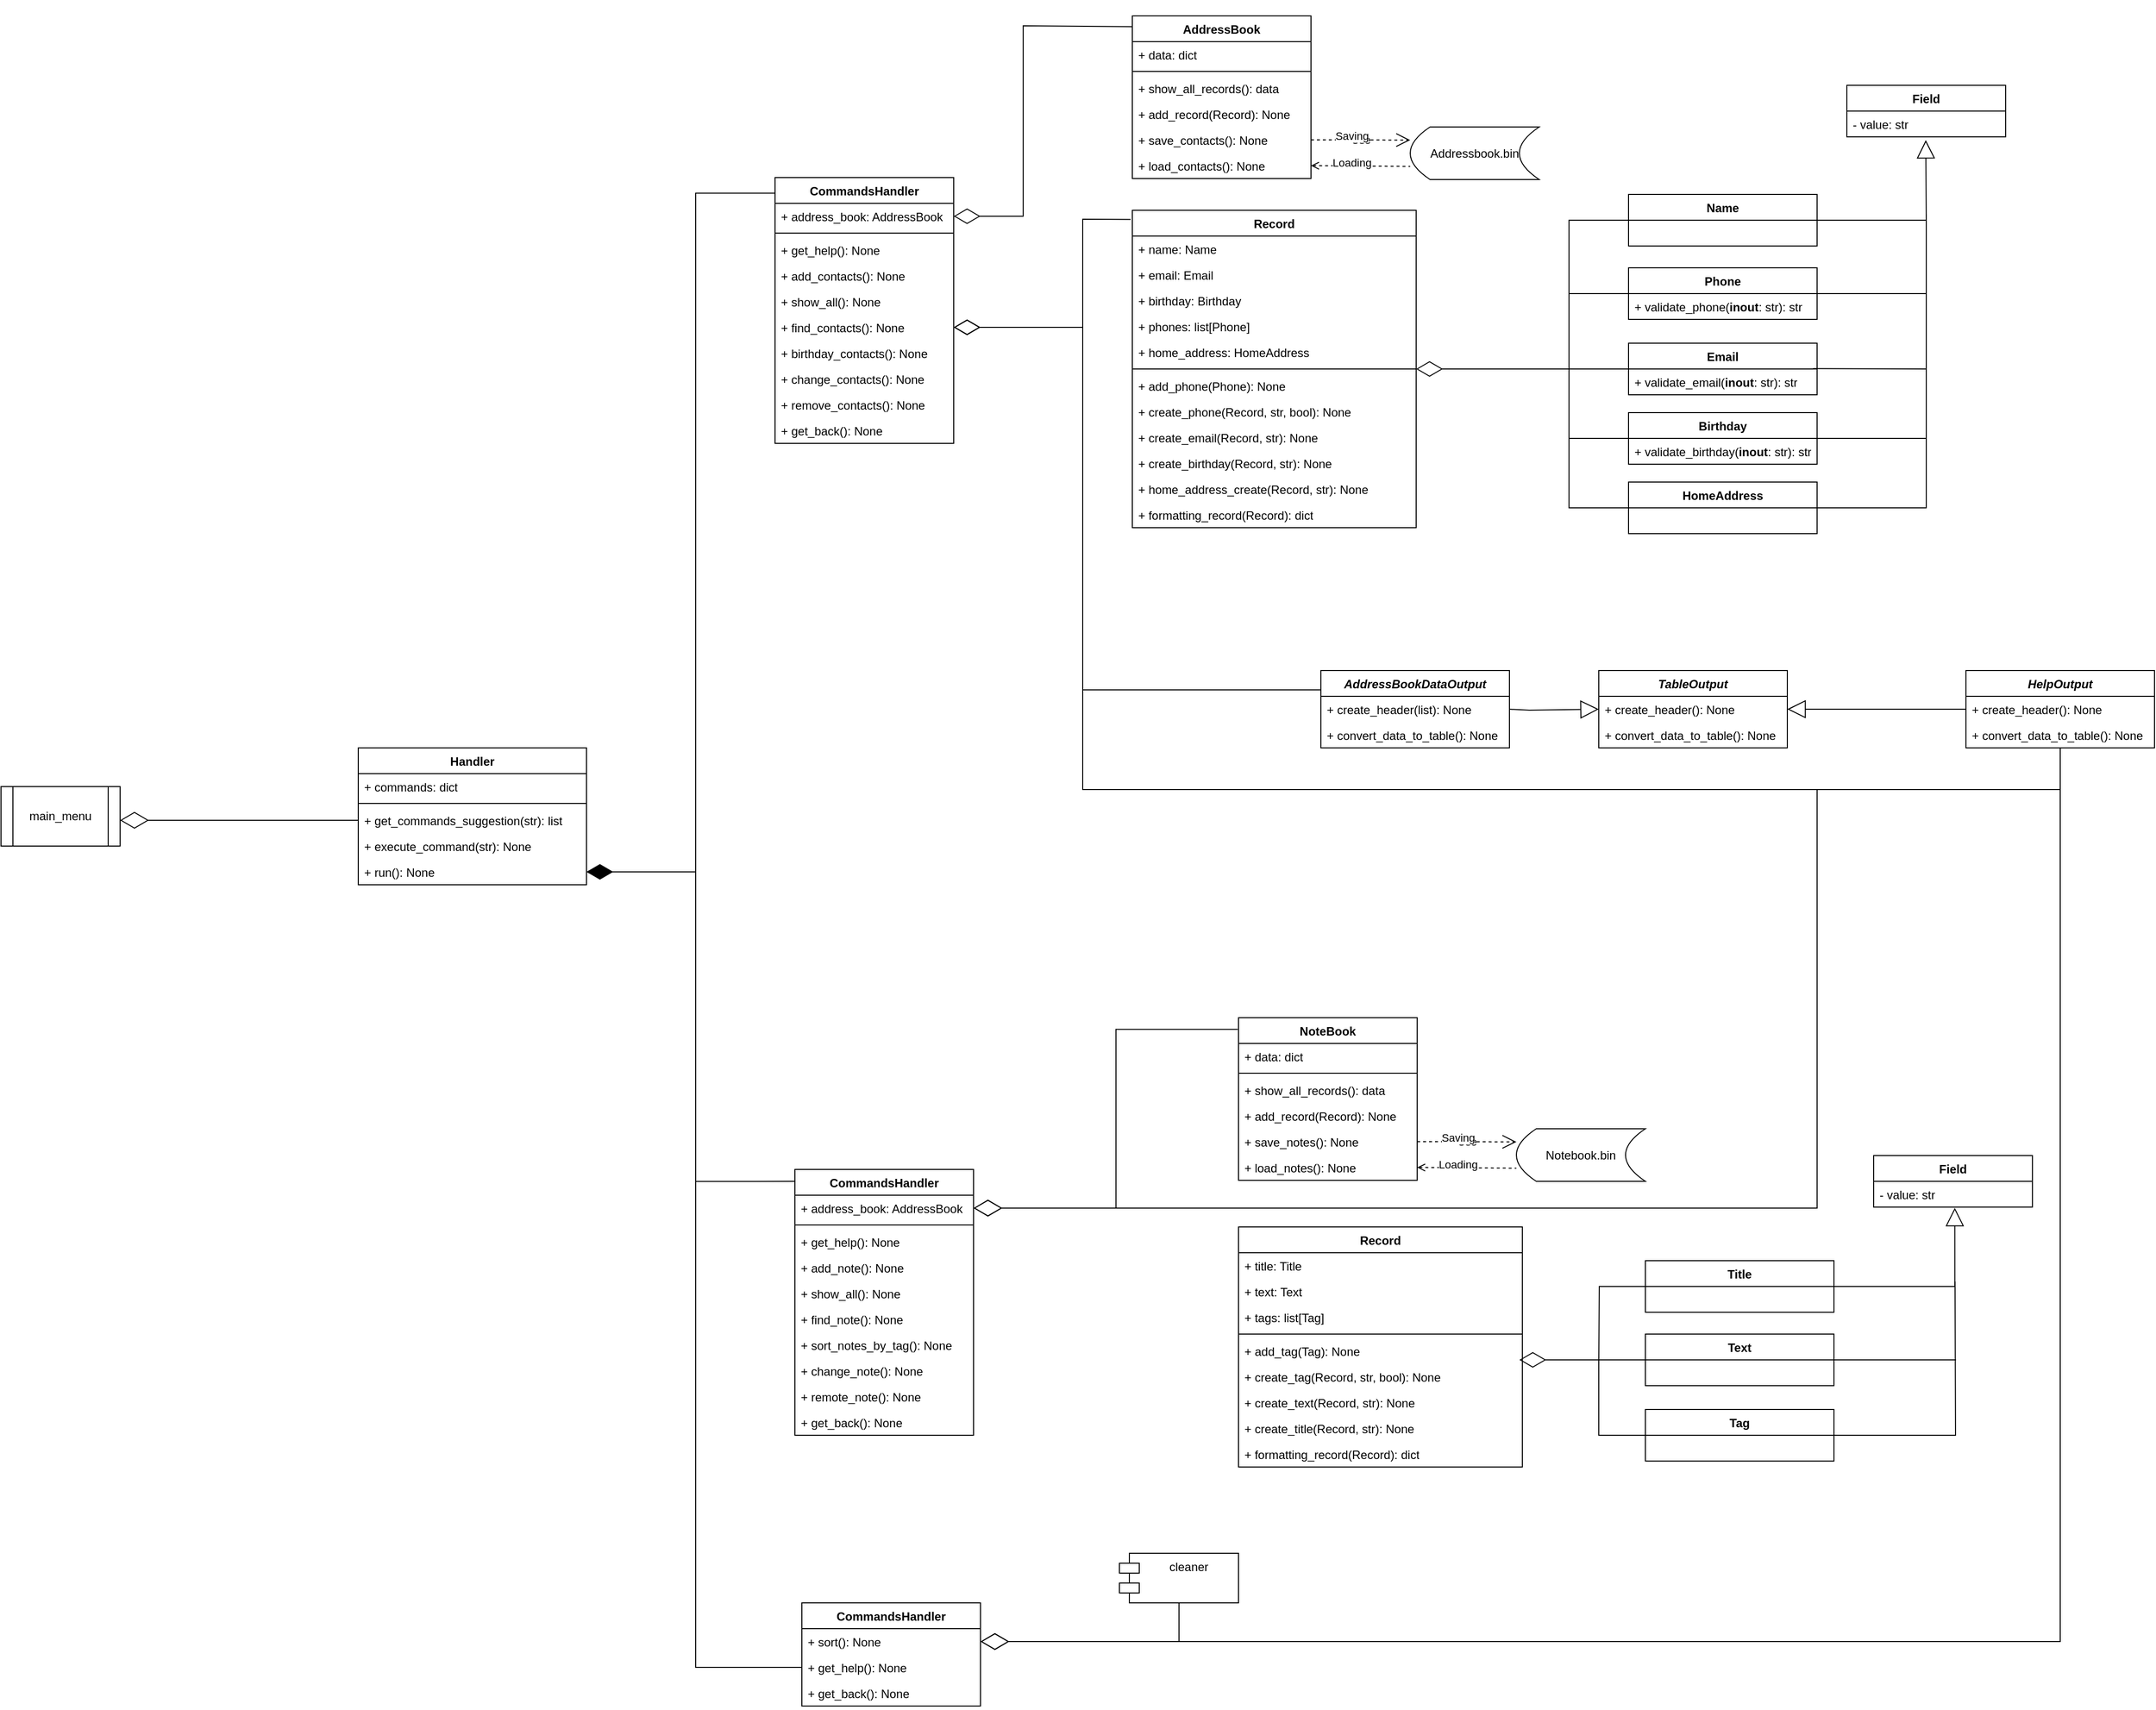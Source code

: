 <mxfile>
    <diagram id="C5RBs43oDa-KdzZeNtuy" name="Page-1">
        <mxGraphModel dx="2930" dy="2202" grid="1" gridSize="10" guides="1" tooltips="1" connect="1" arrows="1" fold="1" page="1" pageScale="1" pageWidth="827" pageHeight="1169" math="0" shadow="0">
            <root>
                <mxCell id="WIyWlLk6GJQsqaUBKTNV-0"/>
                <mxCell id="WIyWlLk6GJQsqaUBKTNV-1" parent="WIyWlLk6GJQsqaUBKTNV-0"/>
                <mxCell id="Zg4xSdY9HF_8HJ5zWb1G-8" value="Record" style="swimlane;fontStyle=1;align=center;verticalAlign=top;childLayout=stackLayout;horizontal=1;startSize=26;horizontalStack=0;resizeParent=1;resizeParentMax=0;resizeLast=0;collapsible=1;marginBottom=0;whiteSpace=wrap;html=1;" parent="WIyWlLk6GJQsqaUBKTNV-1" vertex="1">
                    <mxGeometry x="-80" y="206" width="286" height="320" as="geometry"/>
                </mxCell>
                <mxCell id="Zg4xSdY9HF_8HJ5zWb1G-9" value="+ name: Name" style="text;strokeColor=none;fillColor=none;align=left;verticalAlign=top;spacingLeft=4;spacingRight=4;overflow=hidden;rotatable=0;points=[[0,0.5],[1,0.5]];portConstraint=eastwest;whiteSpace=wrap;html=1;" parent="Zg4xSdY9HF_8HJ5zWb1G-8" vertex="1">
                    <mxGeometry y="26" width="286" height="26" as="geometry"/>
                </mxCell>
                <mxCell id="Zg4xSdY9HF_8HJ5zWb1G-13" value="+ email: Email" style="text;strokeColor=none;fillColor=none;align=left;verticalAlign=top;spacingLeft=4;spacingRight=4;overflow=hidden;rotatable=0;points=[[0,0.5],[1,0.5]];portConstraint=eastwest;whiteSpace=wrap;html=1;" parent="Zg4xSdY9HF_8HJ5zWb1G-8" vertex="1">
                    <mxGeometry y="52" width="286" height="26" as="geometry"/>
                </mxCell>
                <mxCell id="Zg4xSdY9HF_8HJ5zWb1G-14" value="+ birthday: Birthday" style="text;strokeColor=none;fillColor=none;align=left;verticalAlign=top;spacingLeft=4;spacingRight=4;overflow=hidden;rotatable=0;points=[[0,0.5],[1,0.5]];portConstraint=eastwest;whiteSpace=wrap;html=1;" parent="Zg4xSdY9HF_8HJ5zWb1G-8" vertex="1">
                    <mxGeometry y="78" width="286" height="26" as="geometry"/>
                </mxCell>
                <mxCell id="Zg4xSdY9HF_8HJ5zWb1G-15" value="+ phones: list[Phone]" style="text;strokeColor=none;fillColor=none;align=left;verticalAlign=top;spacingLeft=4;spacingRight=4;overflow=hidden;rotatable=0;points=[[0,0.5],[1,0.5]];portConstraint=eastwest;whiteSpace=wrap;html=1;" parent="Zg4xSdY9HF_8HJ5zWb1G-8" vertex="1">
                    <mxGeometry y="104" width="286" height="26" as="geometry"/>
                </mxCell>
                <mxCell id="Zg4xSdY9HF_8HJ5zWb1G-24" value="+ home_address: HomeAddress" style="text;strokeColor=none;fillColor=none;align=left;verticalAlign=top;spacingLeft=4;spacingRight=4;overflow=hidden;rotatable=0;points=[[0,0.5],[1,0.5]];portConstraint=eastwest;whiteSpace=wrap;html=1;" parent="Zg4xSdY9HF_8HJ5zWb1G-8" vertex="1">
                    <mxGeometry y="130" width="286" height="26" as="geometry"/>
                </mxCell>
                <mxCell id="Zg4xSdY9HF_8HJ5zWb1G-10" value="" style="line;strokeWidth=1;fillColor=none;align=left;verticalAlign=middle;spacingTop=-1;spacingLeft=3;spacingRight=3;rotatable=0;labelPosition=right;points=[];portConstraint=eastwest;strokeColor=inherit;" parent="Zg4xSdY9HF_8HJ5zWb1G-8" vertex="1">
                    <mxGeometry y="156" width="286" height="8" as="geometry"/>
                </mxCell>
                <mxCell id="Zg4xSdY9HF_8HJ5zWb1G-11" value="+ add_phone(Phone): None" style="text;strokeColor=none;fillColor=none;align=left;verticalAlign=top;spacingLeft=4;spacingRight=4;overflow=hidden;rotatable=0;points=[[0,0.5],[1,0.5]];portConstraint=eastwest;whiteSpace=wrap;html=1;" parent="Zg4xSdY9HF_8HJ5zWb1G-8" vertex="1">
                    <mxGeometry y="164" width="286" height="26" as="geometry"/>
                </mxCell>
                <mxCell id="Zg4xSdY9HF_8HJ5zWb1G-17" value="+ create_phone(Record, str, bool): None" style="text;strokeColor=none;fillColor=none;align=left;verticalAlign=top;spacingLeft=4;spacingRight=4;overflow=hidden;rotatable=0;points=[[0,0.5],[1,0.5]];portConstraint=eastwest;whiteSpace=wrap;html=1;" parent="Zg4xSdY9HF_8HJ5zWb1G-8" vertex="1">
                    <mxGeometry y="190" width="286" height="26" as="geometry"/>
                </mxCell>
                <mxCell id="Zg4xSdY9HF_8HJ5zWb1G-21" value="+ create_email(Record, str): None" style="text;strokeColor=none;fillColor=none;align=left;verticalAlign=top;spacingLeft=4;spacingRight=4;overflow=hidden;rotatable=0;points=[[0,0.5],[1,0.5]];portConstraint=eastwest;whiteSpace=wrap;html=1;" parent="Zg4xSdY9HF_8HJ5zWb1G-8" vertex="1">
                    <mxGeometry y="216" width="286" height="26" as="geometry"/>
                </mxCell>
                <mxCell id="Zg4xSdY9HF_8HJ5zWb1G-25" value="+ create_birthday(Record, str): None" style="text;strokeColor=none;fillColor=none;align=left;verticalAlign=top;spacingLeft=4;spacingRight=4;overflow=hidden;rotatable=0;points=[[0,0.5],[1,0.5]];portConstraint=eastwest;whiteSpace=wrap;html=1;" parent="Zg4xSdY9HF_8HJ5zWb1G-8" vertex="1">
                    <mxGeometry y="242" width="286" height="26" as="geometry"/>
                </mxCell>
                <mxCell id="Zg4xSdY9HF_8HJ5zWb1G-26" value="+ home_address_create(Record, str): None" style="text;strokeColor=none;fillColor=none;align=left;verticalAlign=top;spacingLeft=4;spacingRight=4;overflow=hidden;rotatable=0;points=[[0,0.5],[1,0.5]];portConstraint=eastwest;whiteSpace=wrap;html=1;" parent="Zg4xSdY9HF_8HJ5zWb1G-8" vertex="1">
                    <mxGeometry y="268" width="286" height="26" as="geometry"/>
                </mxCell>
                <mxCell id="Zg4xSdY9HF_8HJ5zWb1G-27" value="+ formatting_record(Record): dict" style="text;strokeColor=none;fillColor=none;align=left;verticalAlign=top;spacingLeft=4;spacingRight=4;overflow=hidden;rotatable=0;points=[[0,0.5],[1,0.5]];portConstraint=eastwest;whiteSpace=wrap;html=1;" parent="Zg4xSdY9HF_8HJ5zWb1G-8" vertex="1">
                    <mxGeometry y="294" width="286" height="26" as="geometry"/>
                </mxCell>
                <mxCell id="Zg4xSdY9HF_8HJ5zWb1G-44" value="Field" style="swimlane;fontStyle=1;align=center;verticalAlign=top;childLayout=stackLayout;horizontal=1;startSize=26;horizontalStack=0;resizeParent=1;resizeParentMax=0;resizeLast=0;collapsible=1;marginBottom=0;whiteSpace=wrap;html=1;" parent="WIyWlLk6GJQsqaUBKTNV-1" vertex="1">
                    <mxGeometry x="640" y="80" width="160" height="52" as="geometry"/>
                </mxCell>
                <mxCell id="Zg4xSdY9HF_8HJ5zWb1G-45" value="- value: str" style="text;strokeColor=none;fillColor=none;align=left;verticalAlign=top;spacingLeft=4;spacingRight=4;overflow=hidden;rotatable=0;points=[[0,0.5],[1,0.5]];portConstraint=eastwest;whiteSpace=wrap;html=1;" parent="Zg4xSdY9HF_8HJ5zWb1G-44" vertex="1">
                    <mxGeometry y="26" width="160" height="26" as="geometry"/>
                </mxCell>
                <mxCell id="Zg4xSdY9HF_8HJ5zWb1G-50" value="Name" style="swimlane;fontStyle=1;align=center;verticalAlign=top;childLayout=stackLayout;horizontal=1;startSize=26;horizontalStack=0;resizeParent=1;resizeParentMax=0;resizeLast=0;collapsible=1;marginBottom=0;whiteSpace=wrap;html=1;" parent="WIyWlLk6GJQsqaUBKTNV-1" vertex="1">
                    <mxGeometry x="420" y="190" width="190" height="52" as="geometry"/>
                </mxCell>
                <mxCell id="Zg4xSdY9HF_8HJ5zWb1G-52" value="Phone" style="swimlane;fontStyle=1;align=center;verticalAlign=top;childLayout=stackLayout;horizontal=1;startSize=26;horizontalStack=0;resizeParent=1;resizeParentMax=0;resizeLast=0;collapsible=1;marginBottom=0;whiteSpace=wrap;html=1;" parent="WIyWlLk6GJQsqaUBKTNV-1" vertex="1">
                    <mxGeometry x="420" y="264" width="190" height="52" as="geometry"/>
                </mxCell>
                <mxCell id="Zg4xSdY9HF_8HJ5zWb1G-55" value="+ validate_phone(&lt;b&gt;inout&lt;/b&gt;: str): str" style="text;align=left;verticalAlign=top;spacingLeft=4;spacingRight=4;overflow=hidden;rotatable=0;points=[[0,0.5],[1,0.5]];portConstraint=eastwest;whiteSpace=wrap;html=1;" parent="Zg4xSdY9HF_8HJ5zWb1G-52" vertex="1">
                    <mxGeometry y="26" width="190" height="26" as="geometry"/>
                </mxCell>
                <mxCell id="Zg4xSdY9HF_8HJ5zWb1G-56" value="Email" style="swimlane;fontStyle=1;align=center;verticalAlign=top;childLayout=stackLayout;horizontal=1;startSize=26;horizontalStack=0;resizeParent=1;resizeParentMax=0;resizeLast=0;collapsible=1;marginBottom=0;whiteSpace=wrap;html=1;" parent="WIyWlLk6GJQsqaUBKTNV-1" vertex="1">
                    <mxGeometry x="420" y="340" width="190" height="52" as="geometry"/>
                </mxCell>
                <mxCell id="Zg4xSdY9HF_8HJ5zWb1G-57" value="+ validate_email(&lt;b&gt;inout&lt;/b&gt;: str): str" style="text;align=left;verticalAlign=top;spacingLeft=4;spacingRight=4;overflow=hidden;rotatable=0;points=[[0,0.5],[1,0.5]];portConstraint=eastwest;whiteSpace=wrap;html=1;" parent="Zg4xSdY9HF_8HJ5zWb1G-56" vertex="1">
                    <mxGeometry y="26" width="190" height="26" as="geometry"/>
                </mxCell>
                <mxCell id="Zg4xSdY9HF_8HJ5zWb1G-58" value="Birthday" style="swimlane;fontStyle=1;align=center;verticalAlign=top;childLayout=stackLayout;horizontal=1;startSize=26;horizontalStack=0;resizeParent=1;resizeParentMax=0;resizeLast=0;collapsible=1;marginBottom=0;whiteSpace=wrap;html=1;" parent="WIyWlLk6GJQsqaUBKTNV-1" vertex="1">
                    <mxGeometry x="420" y="410" width="190" height="52" as="geometry"/>
                </mxCell>
                <mxCell id="Zg4xSdY9HF_8HJ5zWb1G-59" value="+ validate_birthday(&lt;b&gt;inout&lt;/b&gt;: str): str" style="text;align=left;verticalAlign=top;spacingLeft=4;spacingRight=4;overflow=hidden;rotatable=0;points=[[0,0.5],[1,0.5]];portConstraint=eastwest;whiteSpace=wrap;html=1;" parent="Zg4xSdY9HF_8HJ5zWb1G-58" vertex="1">
                    <mxGeometry y="26" width="190" height="26" as="geometry"/>
                </mxCell>
                <mxCell id="Zg4xSdY9HF_8HJ5zWb1G-60" value="HomeAddress" style="swimlane;fontStyle=1;align=center;verticalAlign=top;childLayout=stackLayout;horizontal=1;startSize=26;horizontalStack=0;resizeParent=1;resizeParentMax=0;resizeLast=0;collapsible=1;marginBottom=0;whiteSpace=wrap;html=1;" parent="WIyWlLk6GJQsqaUBKTNV-1" vertex="1">
                    <mxGeometry x="420" y="480" width="190" height="52" as="geometry"/>
                </mxCell>
                <mxCell id="Zg4xSdY9HF_8HJ5zWb1G-78" value="" style="endArrow=block;endSize=16;endFill=0;html=1;rounded=0;exitX=1;exitY=0.5;exitDx=0;exitDy=0;entryX=0.497;entryY=1.125;entryDx=0;entryDy=0;entryPerimeter=0;" parent="WIyWlLk6GJQsqaUBKTNV-1" source="Zg4xSdY9HF_8HJ5zWb1G-50" target="Zg4xSdY9HF_8HJ5zWb1G-45" edge="1">
                    <mxGeometry x="0.75" y="-40" width="160" relative="1" as="geometry">
                        <mxPoint x="640" y="190" as="sourcePoint"/>
                        <mxPoint x="800" y="190" as="targetPoint"/>
                        <Array as="points">
                            <mxPoint x="720" y="216"/>
                        </Array>
                        <mxPoint as="offset"/>
                    </mxGeometry>
                </mxCell>
                <mxCell id="Zg4xSdY9HF_8HJ5zWb1G-79" value="" style="endArrow=none;endSize=16;endFill=0;html=1;rounded=0;entryX=0.497;entryY=1.125;entryDx=0;entryDy=0;entryPerimeter=0;" parent="WIyWlLk6GJQsqaUBKTNV-1" edge="1">
                    <mxGeometry x="0.75" y="-40" width="160" relative="1" as="geometry">
                        <mxPoint x="610" y="290" as="sourcePoint"/>
                        <mxPoint x="720" y="210" as="targetPoint"/>
                        <Array as="points">
                            <mxPoint x="720" y="290"/>
                        </Array>
                        <mxPoint as="offset"/>
                    </mxGeometry>
                </mxCell>
                <mxCell id="Zg4xSdY9HF_8HJ5zWb1G-80" value="" style="endArrow=none;endSize=16;endFill=0;html=1;rounded=0;exitX=0.979;exitY=-0.014;exitDx=0;exitDy=0;entryX=0.497;entryY=1.125;entryDx=0;entryDy=0;entryPerimeter=0;exitPerimeter=0;" parent="WIyWlLk6GJQsqaUBKTNV-1" source="Zg4xSdY9HF_8HJ5zWb1G-57" edge="1">
                    <mxGeometry x="0.75" y="-40" width="160" relative="1" as="geometry">
                        <mxPoint x="610" y="371" as="sourcePoint"/>
                        <mxPoint x="720" y="290" as="targetPoint"/>
                        <Array as="points">
                            <mxPoint x="720" y="366"/>
                        </Array>
                        <mxPoint as="offset"/>
                    </mxGeometry>
                </mxCell>
                <mxCell id="Zg4xSdY9HF_8HJ5zWb1G-81" value="" style="endArrow=none;endSize=16;endFill=0;html=1;rounded=0;exitX=1;exitY=0.5;exitDx=0;exitDy=0;entryX=0.497;entryY=1.125;entryDx=0;entryDy=0;entryPerimeter=0;" parent="WIyWlLk6GJQsqaUBKTNV-1" source="Zg4xSdY9HF_8HJ5zWb1G-58" edge="1">
                    <mxGeometry x="0.75" y="-40" width="160" relative="1" as="geometry">
                        <mxPoint x="610" y="441" as="sourcePoint"/>
                        <mxPoint x="720" y="360" as="targetPoint"/>
                        <Array as="points">
                            <mxPoint x="720" y="436"/>
                        </Array>
                        <mxPoint as="offset"/>
                    </mxGeometry>
                </mxCell>
                <mxCell id="Zg4xSdY9HF_8HJ5zWb1G-82" value="" style="endArrow=none;endSize=16;endFill=0;html=1;rounded=0;exitX=1;exitY=0.5;exitDx=0;exitDy=0;" parent="WIyWlLk6GJQsqaUBKTNV-1" source="Zg4xSdY9HF_8HJ5zWb1G-60" edge="1">
                    <mxGeometry x="0.75" y="-40" width="160" relative="1" as="geometry">
                        <mxPoint x="610" y="521" as="sourcePoint"/>
                        <mxPoint x="720" y="410" as="targetPoint"/>
                        <Array as="points">
                            <mxPoint x="720" y="506"/>
                        </Array>
                        <mxPoint as="offset"/>
                    </mxGeometry>
                </mxCell>
                <mxCell id="Zg4xSdY9HF_8HJ5zWb1G-83" value="" style="endArrow=diamondThin;endFill=0;endSize=24;html=1;rounded=0;exitX=0;exitY=0.5;exitDx=0;exitDy=0;entryX=1;entryY=0.5;entryDx=0;entryDy=0;" parent="WIyWlLk6GJQsqaUBKTNV-1" source="Zg4xSdY9HF_8HJ5zWb1G-56" target="Zg4xSdY9HF_8HJ5zWb1G-8" edge="1">
                    <mxGeometry width="160" relative="1" as="geometry">
                        <mxPoint x="350" y="370" as="sourcePoint"/>
                        <mxPoint x="246" y="370" as="targetPoint"/>
                    </mxGeometry>
                </mxCell>
                <mxCell id="Zg4xSdY9HF_8HJ5zWb1G-85" value="" style="endArrow=none;endFill=0;endSize=24;html=1;rounded=0;exitX=0;exitY=0.5;exitDx=0;exitDy=0;verticalAlign=top;" parent="WIyWlLk6GJQsqaUBKTNV-1" source="Zg4xSdY9HF_8HJ5zWb1G-50" edge="1">
                    <mxGeometry x="-0.813" y="-26" width="160" relative="1" as="geometry">
                        <mxPoint x="414" y="220" as="sourcePoint"/>
                        <mxPoint x="360" y="370" as="targetPoint"/>
                        <Array as="points">
                            <mxPoint x="360" y="216"/>
                        </Array>
                        <mxPoint as="offset"/>
                    </mxGeometry>
                </mxCell>
                <mxCell id="Zg4xSdY9HF_8HJ5zWb1G-86" value="" style="endArrow=none;endFill=0;endSize=24;html=1;rounded=0;" parent="WIyWlLk6GJQsqaUBKTNV-1" edge="1">
                    <mxGeometry width="160" relative="1" as="geometry">
                        <mxPoint x="420" y="290" as="sourcePoint"/>
                        <mxPoint x="360" y="443" as="targetPoint"/>
                        <Array as="points">
                            <mxPoint x="360" y="290"/>
                        </Array>
                    </mxGeometry>
                </mxCell>
                <mxCell id="Zg4xSdY9HF_8HJ5zWb1G-87" value="" style="endArrow=none;endFill=0;endSize=24;html=1;rounded=0;exitX=0;exitY=0.5;exitDx=0;exitDy=0;" parent="WIyWlLk6GJQsqaUBKTNV-1" source="Zg4xSdY9HF_8HJ5zWb1G-60" edge="1">
                    <mxGeometry width="160" relative="1" as="geometry">
                        <mxPoint x="420" y="508" as="sourcePoint"/>
                        <mxPoint x="360" y="320" as="targetPoint"/>
                        <Array as="points">
                            <mxPoint x="360" y="506"/>
                        </Array>
                    </mxGeometry>
                </mxCell>
                <mxCell id="Zg4xSdY9HF_8HJ5zWb1G-88" value="" style="endArrow=none;endFill=0;endSize=24;html=1;rounded=0;exitX=0;exitY=0.5;exitDx=0;exitDy=0;" parent="WIyWlLk6GJQsqaUBKTNV-1" edge="1">
                    <mxGeometry width="160" relative="1" as="geometry">
                        <mxPoint x="420" y="436" as="sourcePoint"/>
                        <mxPoint x="360" y="250" as="targetPoint"/>
                        <Array as="points">
                            <mxPoint x="360" y="436"/>
                        </Array>
                    </mxGeometry>
                </mxCell>
                <mxCell id="Zg4xSdY9HF_8HJ5zWb1G-89" value="AddressBook" style="swimlane;fontStyle=1;align=center;verticalAlign=top;childLayout=stackLayout;horizontal=1;startSize=26;horizontalStack=0;resizeParent=1;resizeParentMax=0;resizeLast=0;collapsible=1;marginBottom=0;whiteSpace=wrap;html=1;" parent="WIyWlLk6GJQsqaUBKTNV-1" vertex="1">
                    <mxGeometry x="-80" y="10" width="180" height="164" as="geometry"/>
                </mxCell>
                <mxCell id="Zg4xSdY9HF_8HJ5zWb1G-90" value="+ data: dict" style="text;strokeColor=none;fillColor=none;align=left;verticalAlign=top;spacingLeft=4;spacingRight=4;overflow=hidden;rotatable=0;points=[[0,0.5],[1,0.5]];portConstraint=eastwest;whiteSpace=wrap;html=1;" parent="Zg4xSdY9HF_8HJ5zWb1G-89" vertex="1">
                    <mxGeometry y="26" width="180" height="26" as="geometry"/>
                </mxCell>
                <mxCell id="Zg4xSdY9HF_8HJ5zWb1G-91" value="" style="line;strokeWidth=1;fillColor=none;align=left;verticalAlign=middle;spacingTop=-1;spacingLeft=3;spacingRight=3;rotatable=0;labelPosition=right;points=[];portConstraint=eastwest;strokeColor=inherit;" parent="Zg4xSdY9HF_8HJ5zWb1G-89" vertex="1">
                    <mxGeometry y="52" width="180" height="8" as="geometry"/>
                </mxCell>
                <mxCell id="Zg4xSdY9HF_8HJ5zWb1G-92" value="+ show_all_records(): data" style="text;strokeColor=none;fillColor=none;align=left;verticalAlign=top;spacingLeft=4;spacingRight=4;overflow=hidden;rotatable=0;points=[[0,0.5],[1,0.5]];portConstraint=eastwest;whiteSpace=wrap;html=1;" parent="Zg4xSdY9HF_8HJ5zWb1G-89" vertex="1">
                    <mxGeometry y="60" width="180" height="26" as="geometry"/>
                </mxCell>
                <mxCell id="Zg4xSdY9HF_8HJ5zWb1G-93" value="+ add_record(Record): None" style="text;strokeColor=none;fillColor=none;align=left;verticalAlign=top;spacingLeft=4;spacingRight=4;overflow=hidden;rotatable=0;points=[[0,0.5],[1,0.5]];portConstraint=eastwest;whiteSpace=wrap;html=1;" parent="Zg4xSdY9HF_8HJ5zWb1G-89" vertex="1">
                    <mxGeometry y="86" width="180" height="26" as="geometry"/>
                </mxCell>
                <mxCell id="Zg4xSdY9HF_8HJ5zWb1G-98" value="+ save_contacts(): None" style="text;strokeColor=none;fillColor=none;align=left;verticalAlign=top;spacingLeft=4;spacingRight=4;overflow=hidden;rotatable=0;points=[[0,0.5],[1,0.5]];portConstraint=eastwest;whiteSpace=wrap;html=1;" parent="Zg4xSdY9HF_8HJ5zWb1G-89" vertex="1">
                    <mxGeometry y="112" width="180" height="26" as="geometry"/>
                </mxCell>
                <mxCell id="Zg4xSdY9HF_8HJ5zWb1G-99" value="+ load_contacts(): None" style="text;strokeColor=none;fillColor=none;align=left;verticalAlign=top;spacingLeft=4;spacingRight=4;overflow=hidden;rotatable=0;points=[[0,0.5],[1,0.5]];portConstraint=eastwest;whiteSpace=wrap;html=1;" parent="Zg4xSdY9HF_8HJ5zWb1G-89" vertex="1">
                    <mxGeometry y="138" width="180" height="26" as="geometry"/>
                </mxCell>
                <mxCell id="Zg4xSdY9HF_8HJ5zWb1G-97" value="Addressbook.bin" style="shape=dataStorage;whiteSpace=wrap;html=1;fixedSize=1;" parent="WIyWlLk6GJQsqaUBKTNV-1" vertex="1">
                    <mxGeometry x="200" y="122" width="130" height="53" as="geometry"/>
                </mxCell>
                <mxCell id="Zg4xSdY9HF_8HJ5zWb1G-148" style="edgeStyle=orthogonalEdgeStyle;rounded=0;orthogonalLoop=1;jettySize=auto;html=1;entryX=1;entryY=0.5;entryDx=0;entryDy=0;endSize=24;endArrow=diamondThin;endFill=1;exitX=0.005;exitY=0.059;exitDx=0;exitDy=0;exitPerimeter=0;" parent="WIyWlLk6GJQsqaUBKTNV-1" source="Zg4xSdY9HF_8HJ5zWb1G-102" target="Zg4xSdY9HF_8HJ5zWb1G-147" edge="1">
                    <mxGeometry relative="1" as="geometry">
                        <Array as="points">
                            <mxPoint x="-520" y="189"/>
                            <mxPoint x="-520" y="873"/>
                        </Array>
                    </mxGeometry>
                </mxCell>
                <mxCell id="Zg4xSdY9HF_8HJ5zWb1G-102" value="CommandsHandler" style="swimlane;fontStyle=1;align=center;verticalAlign=top;childLayout=stackLayout;horizontal=1;startSize=26;horizontalStack=0;resizeParent=1;resizeParentMax=0;resizeLast=0;collapsible=1;marginBottom=0;whiteSpace=wrap;html=1;" parent="WIyWlLk6GJQsqaUBKTNV-1" vertex="1">
                    <mxGeometry x="-440" y="173" width="180" height="268" as="geometry"/>
                </mxCell>
                <mxCell id="Zg4xSdY9HF_8HJ5zWb1G-103" value="+ address_book: AddressBook" style="text;align=left;verticalAlign=top;spacingLeft=4;spacingRight=4;overflow=hidden;rotatable=0;points=[[0,0.5],[1,0.5]];portConstraint=eastwest;whiteSpace=wrap;html=1;" parent="Zg4xSdY9HF_8HJ5zWb1G-102" vertex="1">
                    <mxGeometry y="26" width="180" height="26" as="geometry"/>
                </mxCell>
                <mxCell id="Zg4xSdY9HF_8HJ5zWb1G-104" value="" style="line;strokeWidth=1;fillColor=none;align=left;verticalAlign=middle;spacingTop=-1;spacingLeft=3;spacingRight=3;rotatable=0;labelPosition=right;points=[];portConstraint=eastwest;strokeColor=inherit;" parent="Zg4xSdY9HF_8HJ5zWb1G-102" vertex="1">
                    <mxGeometry y="52" width="180" height="8" as="geometry"/>
                </mxCell>
                <mxCell id="Zg4xSdY9HF_8HJ5zWb1G-105" value="+ get_help(): None" style="text;strokeColor=none;fillColor=none;align=left;verticalAlign=top;spacingLeft=4;spacingRight=4;overflow=hidden;rotatable=0;points=[[0,0.5],[1,0.5]];portConstraint=eastwest;whiteSpace=wrap;html=1;" parent="Zg4xSdY9HF_8HJ5zWb1G-102" vertex="1">
                    <mxGeometry y="60" width="180" height="26" as="geometry"/>
                </mxCell>
                <mxCell id="Zg4xSdY9HF_8HJ5zWb1G-113" value="+ add_contacts(): None" style="text;strokeColor=none;fillColor=none;align=left;verticalAlign=top;spacingLeft=4;spacingRight=4;overflow=hidden;rotatable=0;points=[[0,0.5],[1,0.5]];portConstraint=eastwest;whiteSpace=wrap;html=1;" parent="Zg4xSdY9HF_8HJ5zWb1G-102" vertex="1">
                    <mxGeometry y="86" width="180" height="26" as="geometry"/>
                </mxCell>
                <mxCell id="Zg4xSdY9HF_8HJ5zWb1G-114" value="+ show_all(): None" style="text;strokeColor=none;fillColor=none;align=left;verticalAlign=top;spacingLeft=4;spacingRight=4;overflow=hidden;rotatable=0;points=[[0,0.5],[1,0.5]];portConstraint=eastwest;whiteSpace=wrap;html=1;" parent="Zg4xSdY9HF_8HJ5zWb1G-102" vertex="1">
                    <mxGeometry y="112" width="180" height="26" as="geometry"/>
                </mxCell>
                <mxCell id="Zg4xSdY9HF_8HJ5zWb1G-115" value="+ find_contacts(): None" style="text;strokeColor=none;fillColor=none;align=left;verticalAlign=top;spacingLeft=4;spacingRight=4;overflow=hidden;rotatable=0;points=[[0,0.5],[1,0.5]];portConstraint=eastwest;whiteSpace=wrap;html=1;" parent="Zg4xSdY9HF_8HJ5zWb1G-102" vertex="1">
                    <mxGeometry y="138" width="180" height="26" as="geometry"/>
                </mxCell>
                <mxCell id="Zg4xSdY9HF_8HJ5zWb1G-116" value="+ birthday_contacts(): None" style="text;strokeColor=none;fillColor=none;align=left;verticalAlign=top;spacingLeft=4;spacingRight=4;overflow=hidden;rotatable=0;points=[[0,0.5],[1,0.5]];portConstraint=eastwest;whiteSpace=wrap;html=1;" parent="Zg4xSdY9HF_8HJ5zWb1G-102" vertex="1">
                    <mxGeometry y="164" width="180" height="26" as="geometry"/>
                </mxCell>
                <mxCell id="Zg4xSdY9HF_8HJ5zWb1G-117" value="+ change_contacts(): None" style="text;strokeColor=none;fillColor=none;align=left;verticalAlign=top;spacingLeft=4;spacingRight=4;overflow=hidden;rotatable=0;points=[[0,0.5],[1,0.5]];portConstraint=eastwest;whiteSpace=wrap;html=1;" parent="Zg4xSdY9HF_8HJ5zWb1G-102" vertex="1">
                    <mxGeometry y="190" width="180" height="26" as="geometry"/>
                </mxCell>
                <mxCell id="Zg4xSdY9HF_8HJ5zWb1G-118" value="+ remove_contacts(): None" style="text;strokeColor=none;fillColor=none;align=left;verticalAlign=top;spacingLeft=4;spacingRight=4;overflow=hidden;rotatable=0;points=[[0,0.5],[1,0.5]];portConstraint=eastwest;whiteSpace=wrap;html=1;" parent="Zg4xSdY9HF_8HJ5zWb1G-102" vertex="1">
                    <mxGeometry y="216" width="180" height="26" as="geometry"/>
                </mxCell>
                <mxCell id="Zg4xSdY9HF_8HJ5zWb1G-119" value="+ get_back(): None" style="text;strokeColor=none;fillColor=none;align=left;verticalAlign=top;spacingLeft=4;spacingRight=4;overflow=hidden;rotatable=0;points=[[0,0.5],[1,0.5]];portConstraint=eastwest;whiteSpace=wrap;html=1;" parent="Zg4xSdY9HF_8HJ5zWb1G-102" vertex="1">
                    <mxGeometry y="242" width="180" height="26" as="geometry"/>
                </mxCell>
                <mxCell id="Zg4xSdY9HF_8HJ5zWb1G-108" value="" style="endArrow=diamondThin;endFill=0;endSize=24;html=1;rounded=0;entryX=1;entryY=0.5;entryDx=0;entryDy=0;exitX=0.001;exitY=0.066;exitDx=0;exitDy=0;exitPerimeter=0;" parent="WIyWlLk6GJQsqaUBKTNV-1" source="Zg4xSdY9HF_8HJ5zWb1G-89" target="Zg4xSdY9HF_8HJ5zWb1G-103" edge="1">
                    <mxGeometry width="160" relative="1" as="geometry">
                        <mxPoint x="-250" y="160" as="sourcePoint"/>
                        <mxPoint x="-90" y="160" as="targetPoint"/>
                        <Array as="points">
                            <mxPoint x="-190" y="20"/>
                            <mxPoint x="-190" y="120"/>
                            <mxPoint x="-190" y="212"/>
                        </Array>
                    </mxGeometry>
                </mxCell>
                <mxCell id="Zg4xSdY9HF_8HJ5zWb1G-109" value="Use" style="endArrow=open;endSize=12;dashed=1;html=1;rounded=0;exitX=1;exitY=0.5;exitDx=0;exitDy=0;entryX=0;entryY=0.25;entryDx=0;entryDy=0;endFill=0;" parent="WIyWlLk6GJQsqaUBKTNV-1" source="Zg4xSdY9HF_8HJ5zWb1G-98" target="Zg4xSdY9HF_8HJ5zWb1G-97" edge="1">
                    <mxGeometry width="160" relative="1" as="geometry">
                        <mxPoint x="110" y="150" as="sourcePoint"/>
                        <mxPoint x="270" y="150" as="targetPoint"/>
                    </mxGeometry>
                </mxCell>
                <mxCell id="Zg4xSdY9HF_8HJ5zWb1G-110" value="Saving" style="edgeLabel;html=1;align=center;verticalAlign=middle;resizable=0;points=[];" parent="Zg4xSdY9HF_8HJ5zWb1G-109" vertex="1" connectable="0">
                    <mxGeometry x="-0.184" y="4" relative="1" as="geometry">
                        <mxPoint as="offset"/>
                    </mxGeometry>
                </mxCell>
                <mxCell id="Zg4xSdY9HF_8HJ5zWb1G-111" value="Use" style="endArrow=none;endSize=12;dashed=1;html=1;rounded=0;exitX=1;exitY=0.5;exitDx=0;exitDy=0;entryX=0;entryY=0.75;entryDx=0;entryDy=0;endFill=0;startArrow=open;startFill=0;" parent="WIyWlLk6GJQsqaUBKTNV-1" source="Zg4xSdY9HF_8HJ5zWb1G-99" target="Zg4xSdY9HF_8HJ5zWb1G-97" edge="1">
                    <mxGeometry width="160" relative="1" as="geometry">
                        <mxPoint x="110" y="145" as="sourcePoint"/>
                        <mxPoint x="216" y="118" as="targetPoint"/>
                    </mxGeometry>
                </mxCell>
                <mxCell id="Zg4xSdY9HF_8HJ5zWb1G-112" value="Loading" style="edgeLabel;html=1;align=center;verticalAlign=middle;resizable=0;points=[];" parent="Zg4xSdY9HF_8HJ5zWb1G-111" vertex="1" connectable="0">
                    <mxGeometry x="-0.184" y="4" relative="1" as="geometry">
                        <mxPoint as="offset"/>
                    </mxGeometry>
                </mxCell>
                <mxCell id="Zg4xSdY9HF_8HJ5zWb1G-120" value="" style="endArrow=diamondThin;endFill=0;endSize=24;html=1;rounded=0;entryX=1;entryY=0.5;entryDx=0;entryDy=0;exitX=-0.006;exitY=0.029;exitDx=0;exitDy=0;exitPerimeter=0;" parent="WIyWlLk6GJQsqaUBKTNV-1" source="Zg4xSdY9HF_8HJ5zWb1G-8" target="Zg4xSdY9HF_8HJ5zWb1G-115" edge="1">
                    <mxGeometry width="160" relative="1" as="geometry">
                        <mxPoint x="-110" y="380" as="sourcePoint"/>
                        <mxPoint x="-110" y="480" as="targetPoint"/>
                        <Array as="points">
                            <mxPoint x="-130" y="215"/>
                            <mxPoint x="-130" y="324"/>
                        </Array>
                    </mxGeometry>
                </mxCell>
                <mxCell id="Zg4xSdY9HF_8HJ5zWb1G-122" value="&lt;i&gt;TableOutput&lt;/i&gt;" style="swimlane;fontStyle=1;align=center;verticalAlign=top;childLayout=stackLayout;horizontal=1;startSize=26;horizontalStack=0;resizeParent=1;resizeParentMax=0;resizeLast=0;collapsible=1;marginBottom=0;whiteSpace=wrap;html=1;" parent="WIyWlLk6GJQsqaUBKTNV-1" vertex="1">
                    <mxGeometry x="390" y="670" width="190" height="78" as="geometry"/>
                </mxCell>
                <mxCell id="Zg4xSdY9HF_8HJ5zWb1G-125" value="+ create_header(): None" style="text;strokeColor=none;fillColor=none;align=left;verticalAlign=top;spacingLeft=4;spacingRight=4;overflow=hidden;rotatable=0;points=[[0,0.5],[1,0.5]];portConstraint=eastwest;whiteSpace=wrap;html=1;" parent="Zg4xSdY9HF_8HJ5zWb1G-122" vertex="1">
                    <mxGeometry y="26" width="190" height="26" as="geometry"/>
                </mxCell>
                <mxCell id="Zg4xSdY9HF_8HJ5zWb1G-126" value="+ convert_data_to_table(): None" style="text;strokeColor=none;fillColor=none;align=left;verticalAlign=top;spacingLeft=4;spacingRight=4;overflow=hidden;rotatable=0;points=[[0,0.5],[1,0.5]];portConstraint=eastwest;whiteSpace=wrap;html=1;" parent="Zg4xSdY9HF_8HJ5zWb1G-122" vertex="1">
                    <mxGeometry y="52" width="190" height="26" as="geometry"/>
                </mxCell>
                <mxCell id="Zg4xSdY9HF_8HJ5zWb1G-128" value="&lt;i&gt;AddressBookDataOutput&lt;/i&gt;" style="swimlane;fontStyle=1;align=center;verticalAlign=top;childLayout=stackLayout;horizontal=1;startSize=26;horizontalStack=0;resizeParent=1;resizeParentMax=0;resizeLast=0;collapsible=1;marginBottom=0;whiteSpace=wrap;html=1;" parent="WIyWlLk6GJQsqaUBKTNV-1" vertex="1">
                    <mxGeometry x="110" y="670" width="190" height="78" as="geometry"/>
                </mxCell>
                <mxCell id="Zg4xSdY9HF_8HJ5zWb1G-129" value="+ create_header(list): None" style="text;strokeColor=none;fillColor=none;align=left;verticalAlign=top;spacingLeft=4;spacingRight=4;overflow=hidden;rotatable=0;points=[[0,0.5],[1,0.5]];portConstraint=eastwest;whiteSpace=wrap;html=1;" parent="Zg4xSdY9HF_8HJ5zWb1G-128" vertex="1">
                    <mxGeometry y="26" width="190" height="26" as="geometry"/>
                </mxCell>
                <mxCell id="Zg4xSdY9HF_8HJ5zWb1G-130" value="+ convert_data_to_table(): None" style="text;strokeColor=none;fillColor=none;align=left;verticalAlign=top;spacingLeft=4;spacingRight=4;overflow=hidden;rotatable=0;points=[[0,0.5],[1,0.5]];portConstraint=eastwest;whiteSpace=wrap;html=1;" parent="Zg4xSdY9HF_8HJ5zWb1G-128" vertex="1">
                    <mxGeometry y="52" width="190" height="26" as="geometry"/>
                </mxCell>
                <mxCell id="Zg4xSdY9HF_8HJ5zWb1G-138" style="edgeStyle=orthogonalEdgeStyle;rounded=0;orthogonalLoop=1;jettySize=auto;html=1;entryX=1;entryY=0.5;entryDx=0;entryDy=0;endSize=24;endArrow=diamondThin;endFill=0;" parent="WIyWlLk6GJQsqaUBKTNV-1" source="Zg4xSdY9HF_8HJ5zWb1G-131" target="Zg4xSdY9HF_8HJ5zWb1G-115" edge="1">
                    <mxGeometry relative="1" as="geometry">
                        <Array as="points">
                            <mxPoint x="855" y="790"/>
                            <mxPoint x="-130" y="790"/>
                            <mxPoint x="-130" y="324"/>
                        </Array>
                    </mxGeometry>
                </mxCell>
                <mxCell id="Zg4xSdY9HF_8HJ5zWb1G-229" style="edgeStyle=orthogonalEdgeStyle;rounded=0;orthogonalLoop=1;jettySize=auto;html=1;endArrow=block;endFill=0;endSize=16;" parent="WIyWlLk6GJQsqaUBKTNV-1" source="Zg4xSdY9HF_8HJ5zWb1G-131" target="Zg4xSdY9HF_8HJ5zWb1G-125" edge="1">
                    <mxGeometry relative="1" as="geometry"/>
                </mxCell>
                <mxCell id="Zg4xSdY9HF_8HJ5zWb1G-131" value="&lt;i&gt;HelpOutput&lt;/i&gt;" style="swimlane;fontStyle=1;align=center;verticalAlign=top;childLayout=stackLayout;horizontal=1;startSize=26;horizontalStack=0;resizeParent=1;resizeParentMax=0;resizeLast=0;collapsible=1;marginBottom=0;whiteSpace=wrap;html=1;" parent="WIyWlLk6GJQsqaUBKTNV-1" vertex="1">
                    <mxGeometry x="760" y="670" width="190" height="78" as="geometry"/>
                </mxCell>
                <mxCell id="Zg4xSdY9HF_8HJ5zWb1G-132" value="+ create_header(): None" style="text;strokeColor=none;fillColor=none;align=left;verticalAlign=top;spacingLeft=4;spacingRight=4;overflow=hidden;rotatable=0;points=[[0,0.5],[1,0.5]];portConstraint=eastwest;whiteSpace=wrap;html=1;" parent="Zg4xSdY9HF_8HJ5zWb1G-131" vertex="1">
                    <mxGeometry y="26" width="190" height="26" as="geometry"/>
                </mxCell>
                <mxCell id="Zg4xSdY9HF_8HJ5zWb1G-133" value="+ convert_data_to_table(): None" style="text;strokeColor=none;fillColor=none;align=left;verticalAlign=top;spacingLeft=4;spacingRight=4;overflow=hidden;rotatable=0;points=[[0,0.5],[1,0.5]];portConstraint=eastwest;whiteSpace=wrap;html=1;" parent="Zg4xSdY9HF_8HJ5zWb1G-131" vertex="1">
                    <mxGeometry y="52" width="190" height="26" as="geometry"/>
                </mxCell>
                <mxCell id="Zg4xSdY9HF_8HJ5zWb1G-134" value="" style="endArrow=block;endSize=16;endFill=0;html=1;rounded=0;exitX=1;exitY=0.5;exitDx=0;exitDy=0;entryX=0;entryY=0.5;entryDx=0;entryDy=0;" parent="WIyWlLk6GJQsqaUBKTNV-1" source="Zg4xSdY9HF_8HJ5zWb1G-129" target="Zg4xSdY9HF_8HJ5zWb1G-125" edge="1">
                    <mxGeometry width="160" relative="1" as="geometry">
                        <mxPoint x="240" y="700" as="sourcePoint"/>
                        <mxPoint x="400" y="700" as="targetPoint"/>
                        <Array as="points">
                            <mxPoint x="320" y="710"/>
                        </Array>
                    </mxGeometry>
                </mxCell>
                <mxCell id="Zg4xSdY9HF_8HJ5zWb1G-137" style="edgeStyle=orthogonalEdgeStyle;orthogonalLoop=1;jettySize=auto;html=1;endArrow=diamondThin;endFill=0;strokeWidth=1;jumpSize=0;rounded=0;endSize=24;entryX=1;entryY=0.5;entryDx=0;entryDy=0;exitX=0;exitY=0.25;exitDx=0;exitDy=0;" parent="WIyWlLk6GJQsqaUBKTNV-1" source="Zg4xSdY9HF_8HJ5zWb1G-128" target="Zg4xSdY9HF_8HJ5zWb1G-115" edge="1">
                    <mxGeometry relative="1" as="geometry">
                        <Array as="points">
                            <mxPoint x="-130" y="690"/>
                            <mxPoint x="-130" y="324"/>
                        </Array>
                    </mxGeometry>
                </mxCell>
                <mxCell id="Zg4xSdY9HF_8HJ5zWb1G-142" value="Handler" style="swimlane;fontStyle=1;align=center;verticalAlign=top;childLayout=stackLayout;horizontal=1;startSize=26;horizontalStack=0;resizeParent=1;resizeParentMax=0;resizeLast=0;collapsible=1;marginBottom=0;whiteSpace=wrap;html=1;" parent="WIyWlLk6GJQsqaUBKTNV-1" vertex="1">
                    <mxGeometry x="-860" y="748" width="230" height="138" as="geometry"/>
                </mxCell>
                <mxCell id="Zg4xSdY9HF_8HJ5zWb1G-143" value="+ commands: dict" style="text;strokeColor=none;fillColor=none;align=left;verticalAlign=top;spacingLeft=4;spacingRight=4;overflow=hidden;rotatable=0;points=[[0,0.5],[1,0.5]];portConstraint=eastwest;whiteSpace=wrap;html=1;" parent="Zg4xSdY9HF_8HJ5zWb1G-142" vertex="1">
                    <mxGeometry y="26" width="230" height="26" as="geometry"/>
                </mxCell>
                <mxCell id="Zg4xSdY9HF_8HJ5zWb1G-144" value="" style="line;strokeWidth=1;fillColor=none;align=left;verticalAlign=middle;spacingTop=-1;spacingLeft=3;spacingRight=3;rotatable=0;labelPosition=right;points=[];portConstraint=eastwest;strokeColor=inherit;" parent="Zg4xSdY9HF_8HJ5zWb1G-142" vertex="1">
                    <mxGeometry y="52" width="230" height="8" as="geometry"/>
                </mxCell>
                <mxCell id="Zg4xSdY9HF_8HJ5zWb1G-145" value="+ get_commands_suggestion(str): list" style="text;strokeColor=none;fillColor=none;align=left;verticalAlign=top;spacingLeft=4;spacingRight=4;overflow=hidden;rotatable=0;points=[[0,0.5],[1,0.5]];portConstraint=eastwest;whiteSpace=wrap;html=1;" parent="Zg4xSdY9HF_8HJ5zWb1G-142" vertex="1">
                    <mxGeometry y="60" width="230" height="26" as="geometry"/>
                </mxCell>
                <mxCell id="Zg4xSdY9HF_8HJ5zWb1G-146" value="+ execute_command(str): None" style="text;strokeColor=none;fillColor=none;align=left;verticalAlign=top;spacingLeft=4;spacingRight=4;overflow=hidden;rotatable=0;points=[[0,0.5],[1,0.5]];portConstraint=eastwest;whiteSpace=wrap;html=1;" parent="Zg4xSdY9HF_8HJ5zWb1G-142" vertex="1">
                    <mxGeometry y="86" width="230" height="26" as="geometry"/>
                </mxCell>
                <mxCell id="Zg4xSdY9HF_8HJ5zWb1G-147" value="+ run(): None" style="text;strokeColor=none;fillColor=none;align=left;verticalAlign=top;spacingLeft=4;spacingRight=4;overflow=hidden;rotatable=0;points=[[0,0.5],[1,0.5]];portConstraint=eastwest;whiteSpace=wrap;html=1;" parent="Zg4xSdY9HF_8HJ5zWb1G-142" vertex="1">
                    <mxGeometry y="112" width="230" height="26" as="geometry"/>
                </mxCell>
                <mxCell id="Zg4xSdY9HF_8HJ5zWb1G-149" value="Record" style="swimlane;fontStyle=1;align=center;verticalAlign=top;childLayout=stackLayout;horizontal=1;startSize=26;horizontalStack=0;resizeParent=1;resizeParentMax=0;resizeLast=0;collapsible=1;marginBottom=0;whiteSpace=wrap;html=1;" parent="WIyWlLk6GJQsqaUBKTNV-1" vertex="1">
                    <mxGeometry x="27" y="1231" width="286" height="242" as="geometry"/>
                </mxCell>
                <mxCell id="Zg4xSdY9HF_8HJ5zWb1G-150" value="+ title: Title" style="text;strokeColor=none;fillColor=none;align=left;verticalAlign=top;spacingLeft=4;spacingRight=4;overflow=hidden;rotatable=0;points=[[0,0.5],[1,0.5]];portConstraint=eastwest;whiteSpace=wrap;html=1;" parent="Zg4xSdY9HF_8HJ5zWb1G-149" vertex="1">
                    <mxGeometry y="26" width="286" height="26" as="geometry"/>
                </mxCell>
                <mxCell id="Zg4xSdY9HF_8HJ5zWb1G-151" value="+ text: Text" style="text;strokeColor=none;fillColor=none;align=left;verticalAlign=top;spacingLeft=4;spacingRight=4;overflow=hidden;rotatable=0;points=[[0,0.5],[1,0.5]];portConstraint=eastwest;whiteSpace=wrap;html=1;" parent="Zg4xSdY9HF_8HJ5zWb1G-149" vertex="1">
                    <mxGeometry y="52" width="286" height="26" as="geometry"/>
                </mxCell>
                <mxCell id="Zg4xSdY9HF_8HJ5zWb1G-152" value="+ tags: list[Tag]" style="text;strokeColor=none;fillColor=none;align=left;verticalAlign=top;spacingLeft=4;spacingRight=4;overflow=hidden;rotatable=0;points=[[0,0.5],[1,0.5]];portConstraint=eastwest;whiteSpace=wrap;html=1;" parent="Zg4xSdY9HF_8HJ5zWb1G-149" vertex="1">
                    <mxGeometry y="78" width="286" height="26" as="geometry"/>
                </mxCell>
                <mxCell id="Zg4xSdY9HF_8HJ5zWb1G-155" value="" style="line;strokeWidth=1;fillColor=none;align=left;verticalAlign=middle;spacingTop=-1;spacingLeft=3;spacingRight=3;rotatable=0;labelPosition=right;points=[];portConstraint=eastwest;strokeColor=inherit;" parent="Zg4xSdY9HF_8HJ5zWb1G-149" vertex="1">
                    <mxGeometry y="104" width="286" height="8" as="geometry"/>
                </mxCell>
                <mxCell id="Zg4xSdY9HF_8HJ5zWb1G-156" value="+ add_tag(Tag): None" style="text;strokeColor=none;fillColor=none;align=left;verticalAlign=top;spacingLeft=4;spacingRight=4;overflow=hidden;rotatable=0;points=[[0,0.5],[1,0.5]];portConstraint=eastwest;whiteSpace=wrap;html=1;" parent="Zg4xSdY9HF_8HJ5zWb1G-149" vertex="1">
                    <mxGeometry y="112" width="286" height="26" as="geometry"/>
                </mxCell>
                <mxCell id="Zg4xSdY9HF_8HJ5zWb1G-157" value="+ create_tag(Record, str, bool): None" style="text;strokeColor=none;fillColor=none;align=left;verticalAlign=top;spacingLeft=4;spacingRight=4;overflow=hidden;rotatable=0;points=[[0,0.5],[1,0.5]];portConstraint=eastwest;whiteSpace=wrap;html=1;" parent="Zg4xSdY9HF_8HJ5zWb1G-149" vertex="1">
                    <mxGeometry y="138" width="286" height="26" as="geometry"/>
                </mxCell>
                <mxCell id="Zg4xSdY9HF_8HJ5zWb1G-158" value="+ create_text(Record, str): None" style="text;strokeColor=none;fillColor=none;align=left;verticalAlign=top;spacingLeft=4;spacingRight=4;overflow=hidden;rotatable=0;points=[[0,0.5],[1,0.5]];portConstraint=eastwest;whiteSpace=wrap;html=1;" parent="Zg4xSdY9HF_8HJ5zWb1G-149" vertex="1">
                    <mxGeometry y="164" width="286" height="26" as="geometry"/>
                </mxCell>
                <mxCell id="Zg4xSdY9HF_8HJ5zWb1G-159" value="+ create_title(Record, str): None" style="text;strokeColor=none;fillColor=none;align=left;verticalAlign=top;spacingLeft=4;spacingRight=4;overflow=hidden;rotatable=0;points=[[0,0.5],[1,0.5]];portConstraint=eastwest;whiteSpace=wrap;html=1;" parent="Zg4xSdY9HF_8HJ5zWb1G-149" vertex="1">
                    <mxGeometry y="190" width="286" height="26" as="geometry"/>
                </mxCell>
                <mxCell id="Zg4xSdY9HF_8HJ5zWb1G-161" value="+ formatting_record(Record): dict" style="text;strokeColor=none;fillColor=none;align=left;verticalAlign=top;spacingLeft=4;spacingRight=4;overflow=hidden;rotatable=0;points=[[0,0.5],[1,0.5]];portConstraint=eastwest;whiteSpace=wrap;html=1;" parent="Zg4xSdY9HF_8HJ5zWb1G-149" vertex="1">
                    <mxGeometry y="216" width="286" height="26" as="geometry"/>
                </mxCell>
                <mxCell id="Zg4xSdY9HF_8HJ5zWb1G-162" value="Field" style="swimlane;fontStyle=1;align=center;verticalAlign=top;childLayout=stackLayout;horizontal=1;startSize=26;horizontalStack=0;resizeParent=1;resizeParentMax=0;resizeLast=0;collapsible=1;marginBottom=0;whiteSpace=wrap;html=1;" parent="WIyWlLk6GJQsqaUBKTNV-1" vertex="1">
                    <mxGeometry x="667" y="1159" width="160" height="52" as="geometry"/>
                </mxCell>
                <mxCell id="Zg4xSdY9HF_8HJ5zWb1G-163" value="- value: str" style="text;strokeColor=none;fillColor=none;align=left;verticalAlign=top;spacingLeft=4;spacingRight=4;overflow=hidden;rotatable=0;points=[[0,0.5],[1,0.5]];portConstraint=eastwest;whiteSpace=wrap;html=1;" parent="Zg4xSdY9HF_8HJ5zWb1G-162" vertex="1">
                    <mxGeometry y="26" width="160" height="26" as="geometry"/>
                </mxCell>
                <mxCell id="Zg4xSdY9HF_8HJ5zWb1G-220" style="edgeStyle=orthogonalEdgeStyle;rounded=0;orthogonalLoop=1;jettySize=auto;html=1;entryX=0.511;entryY=1.027;entryDx=0;entryDy=0;entryPerimeter=0;exitX=1;exitY=0.5;exitDx=0;exitDy=0;endArrow=block;endFill=0;endSize=16;" parent="WIyWlLk6GJQsqaUBKTNV-1" source="Zg4xSdY9HF_8HJ5zWb1G-164" target="Zg4xSdY9HF_8HJ5zWb1G-163" edge="1">
                    <mxGeometry relative="1" as="geometry"/>
                </mxCell>
                <mxCell id="Zg4xSdY9HF_8HJ5zWb1G-225" style="edgeStyle=orthogonalEdgeStyle;rounded=0;orthogonalLoop=1;jettySize=auto;html=1;endArrow=none;endFill=0;" parent="WIyWlLk6GJQsqaUBKTNV-1" source="Zg4xSdY9HF_8HJ5zWb1G-164" edge="1">
                    <mxGeometry relative="1" as="geometry">
                        <mxPoint x="390" y="1370" as="targetPoint"/>
                    </mxGeometry>
                </mxCell>
                <mxCell id="Zg4xSdY9HF_8HJ5zWb1G-164" value="Title" style="swimlane;fontStyle=1;align=center;verticalAlign=top;childLayout=stackLayout;horizontal=1;startSize=26;horizontalStack=0;resizeParent=1;resizeParentMax=0;resizeLast=0;collapsible=1;marginBottom=0;whiteSpace=wrap;html=1;" parent="WIyWlLk6GJQsqaUBKTNV-1" vertex="1">
                    <mxGeometry x="437" y="1265" width="190" height="52" as="geometry"/>
                </mxCell>
                <mxCell id="Zg4xSdY9HF_8HJ5zWb1G-224" style="edgeStyle=orthogonalEdgeStyle;rounded=0;orthogonalLoop=1;jettySize=auto;html=1;endArrow=diamondThin;endFill=0;endSize=24;" parent="WIyWlLk6GJQsqaUBKTNV-1" source="Zg4xSdY9HF_8HJ5zWb1G-165" edge="1">
                    <mxGeometry relative="1" as="geometry">
                        <mxPoint x="310" y="1365" as="targetPoint"/>
                    </mxGeometry>
                </mxCell>
                <mxCell id="Zg4xSdY9HF_8HJ5zWb1G-226" style="edgeStyle=orthogonalEdgeStyle;rounded=0;orthogonalLoop=1;jettySize=auto;html=1;endArrow=none;endFill=0;targetPerimeterSpacing=-1;" parent="WIyWlLk6GJQsqaUBKTNV-1" source="Zg4xSdY9HF_8HJ5zWb1G-165" edge="1">
                    <mxGeometry relative="1" as="geometry">
                        <mxPoint x="750" y="1365" as="targetPoint"/>
                    </mxGeometry>
                </mxCell>
                <mxCell id="Zg4xSdY9HF_8HJ5zWb1G-165" value="Text" style="swimlane;fontStyle=1;align=center;verticalAlign=top;childLayout=stackLayout;horizontal=1;startSize=26;horizontalStack=0;resizeParent=1;resizeParentMax=0;resizeLast=0;collapsible=1;marginBottom=0;whiteSpace=wrap;html=1;" parent="WIyWlLk6GJQsqaUBKTNV-1" vertex="1">
                    <mxGeometry x="437" y="1339" width="190" height="52" as="geometry"/>
                </mxCell>
                <mxCell id="Zg4xSdY9HF_8HJ5zWb1G-167" value="Tag" style="swimlane;fontStyle=1;align=center;verticalAlign=top;childLayout=stackLayout;horizontal=1;startSize=26;horizontalStack=0;resizeParent=1;resizeParentMax=0;resizeLast=0;collapsible=1;marginBottom=0;whiteSpace=wrap;html=1;" parent="WIyWlLk6GJQsqaUBKTNV-1" vertex="1">
                    <mxGeometry x="437" y="1415" width="190" height="52" as="geometry"/>
                </mxCell>
                <mxCell id="Zg4xSdY9HF_8HJ5zWb1G-177" value="" style="endArrow=none;endFill=0;endSize=24;html=1;rounded=0;exitX=0;exitY=0.5;exitDx=0;exitDy=0;" parent="WIyWlLk6GJQsqaUBKTNV-1" source="Zg4xSdY9HF_8HJ5zWb1G-167" edge="1">
                    <mxGeometry width="160" relative="1" as="geometry">
                        <mxPoint x="377" y="1370" as="sourcePoint"/>
                        <mxPoint x="340" y="1365" as="targetPoint"/>
                        <Array as="points">
                            <mxPoint x="390" y="1441"/>
                            <mxPoint x="390" y="1365"/>
                        </Array>
                    </mxGeometry>
                </mxCell>
                <mxCell id="Zg4xSdY9HF_8HJ5zWb1G-227" style="edgeStyle=orthogonalEdgeStyle;rounded=0;orthogonalLoop=1;jettySize=auto;html=1;entryX=1;entryY=0.5;entryDx=0;entryDy=0;endSize=26;endArrow=diamondThin;endFill=0;exitX=-0.004;exitY=0.072;exitDx=0;exitDy=0;exitPerimeter=0;" parent="WIyWlLk6GJQsqaUBKTNV-1" source="Zg4xSdY9HF_8HJ5zWb1G-182" target="Zg4xSdY9HF_8HJ5zWb1G-191" edge="1">
                    <mxGeometry relative="1" as="geometry"/>
                </mxCell>
                <mxCell id="Zg4xSdY9HF_8HJ5zWb1G-182" value="NoteBook" style="swimlane;fontStyle=1;align=center;verticalAlign=top;childLayout=stackLayout;horizontal=1;startSize=26;horizontalStack=0;resizeParent=1;resizeParentMax=0;resizeLast=0;collapsible=1;marginBottom=0;whiteSpace=wrap;html=1;" parent="WIyWlLk6GJQsqaUBKTNV-1" vertex="1">
                    <mxGeometry x="27" y="1020" width="180" height="164" as="geometry"/>
                </mxCell>
                <mxCell id="Zg4xSdY9HF_8HJ5zWb1G-183" value="+ data: dict" style="text;strokeColor=none;fillColor=none;align=left;verticalAlign=top;spacingLeft=4;spacingRight=4;overflow=hidden;rotatable=0;points=[[0,0.5],[1,0.5]];portConstraint=eastwest;whiteSpace=wrap;html=1;" parent="Zg4xSdY9HF_8HJ5zWb1G-182" vertex="1">
                    <mxGeometry y="26" width="180" height="26" as="geometry"/>
                </mxCell>
                <mxCell id="Zg4xSdY9HF_8HJ5zWb1G-184" value="" style="line;strokeWidth=1;fillColor=none;align=left;verticalAlign=middle;spacingTop=-1;spacingLeft=3;spacingRight=3;rotatable=0;labelPosition=right;points=[];portConstraint=eastwest;strokeColor=inherit;" parent="Zg4xSdY9HF_8HJ5zWb1G-182" vertex="1">
                    <mxGeometry y="52" width="180" height="8" as="geometry"/>
                </mxCell>
                <mxCell id="Zg4xSdY9HF_8HJ5zWb1G-185" value="+ show_all_records(): data" style="text;strokeColor=none;fillColor=none;align=left;verticalAlign=top;spacingLeft=4;spacingRight=4;overflow=hidden;rotatable=0;points=[[0,0.5],[1,0.5]];portConstraint=eastwest;whiteSpace=wrap;html=1;" parent="Zg4xSdY9HF_8HJ5zWb1G-182" vertex="1">
                    <mxGeometry y="60" width="180" height="26" as="geometry"/>
                </mxCell>
                <mxCell id="Zg4xSdY9HF_8HJ5zWb1G-186" value="+ add_record(Record): None" style="text;strokeColor=none;fillColor=none;align=left;verticalAlign=top;spacingLeft=4;spacingRight=4;overflow=hidden;rotatable=0;points=[[0,0.5],[1,0.5]];portConstraint=eastwest;whiteSpace=wrap;html=1;" parent="Zg4xSdY9HF_8HJ5zWb1G-182" vertex="1">
                    <mxGeometry y="86" width="180" height="26" as="geometry"/>
                </mxCell>
                <mxCell id="Zg4xSdY9HF_8HJ5zWb1G-187" value="+ save_notes(): None" style="text;strokeColor=none;fillColor=none;align=left;verticalAlign=top;spacingLeft=4;spacingRight=4;overflow=hidden;rotatable=0;points=[[0,0.5],[1,0.5]];portConstraint=eastwest;whiteSpace=wrap;html=1;" parent="Zg4xSdY9HF_8HJ5zWb1G-182" vertex="1">
                    <mxGeometry y="112" width="180" height="26" as="geometry"/>
                </mxCell>
                <mxCell id="Zg4xSdY9HF_8HJ5zWb1G-188" value="+ load_notes(): None" style="text;strokeColor=none;fillColor=none;align=left;verticalAlign=top;spacingLeft=4;spacingRight=4;overflow=hidden;rotatable=0;points=[[0,0.5],[1,0.5]];portConstraint=eastwest;whiteSpace=wrap;html=1;" parent="Zg4xSdY9HF_8HJ5zWb1G-182" vertex="1">
                    <mxGeometry y="138" width="180" height="26" as="geometry"/>
                </mxCell>
                <mxCell id="Zg4xSdY9HF_8HJ5zWb1G-189" value="Notebook.bin" style="shape=dataStorage;whiteSpace=wrap;html=1;fixedSize=1;" parent="WIyWlLk6GJQsqaUBKTNV-1" vertex="1">
                    <mxGeometry x="307" y="1132" width="130" height="53" as="geometry"/>
                </mxCell>
                <mxCell id="Zg4xSdY9HF_8HJ5zWb1G-190" value="CommandsHandler" style="swimlane;fontStyle=1;align=center;verticalAlign=top;childLayout=stackLayout;horizontal=1;startSize=26;horizontalStack=0;resizeParent=1;resizeParentMax=0;resizeLast=0;collapsible=1;marginBottom=0;whiteSpace=wrap;html=1;" parent="WIyWlLk6GJQsqaUBKTNV-1" vertex="1">
                    <mxGeometry x="-420" y="1173" width="180" height="268" as="geometry"/>
                </mxCell>
                <mxCell id="Zg4xSdY9HF_8HJ5zWb1G-191" value="+ address_book: AddressBook" style="text;strokeColor=none;fillColor=none;align=left;verticalAlign=top;spacingLeft=4;spacingRight=4;overflow=hidden;rotatable=0;points=[[0,0.5],[1,0.5]];portConstraint=eastwest;whiteSpace=wrap;html=1;" parent="Zg4xSdY9HF_8HJ5zWb1G-190" vertex="1">
                    <mxGeometry y="26" width="180" height="26" as="geometry"/>
                </mxCell>
                <mxCell id="Zg4xSdY9HF_8HJ5zWb1G-192" value="" style="line;strokeWidth=1;fillColor=none;align=left;verticalAlign=middle;spacingTop=-1;spacingLeft=3;spacingRight=3;rotatable=0;labelPosition=right;points=[];portConstraint=eastwest;strokeColor=inherit;" parent="Zg4xSdY9HF_8HJ5zWb1G-190" vertex="1">
                    <mxGeometry y="52" width="180" height="8" as="geometry"/>
                </mxCell>
                <mxCell id="Zg4xSdY9HF_8HJ5zWb1G-193" value="+ get_help(): None" style="text;strokeColor=none;fillColor=none;align=left;verticalAlign=top;spacingLeft=4;spacingRight=4;overflow=hidden;rotatable=0;points=[[0,0.5],[1,0.5]];portConstraint=eastwest;whiteSpace=wrap;html=1;" parent="Zg4xSdY9HF_8HJ5zWb1G-190" vertex="1">
                    <mxGeometry y="60" width="180" height="26" as="geometry"/>
                </mxCell>
                <mxCell id="Zg4xSdY9HF_8HJ5zWb1G-194" value="+ add_note(): None" style="text;strokeColor=none;fillColor=none;align=left;verticalAlign=top;spacingLeft=4;spacingRight=4;overflow=hidden;rotatable=0;points=[[0,0.5],[1,0.5]];portConstraint=eastwest;whiteSpace=wrap;html=1;" parent="Zg4xSdY9HF_8HJ5zWb1G-190" vertex="1">
                    <mxGeometry y="86" width="180" height="26" as="geometry"/>
                </mxCell>
                <mxCell id="Zg4xSdY9HF_8HJ5zWb1G-195" value="+ show_all(): None" style="text;strokeColor=none;fillColor=none;align=left;verticalAlign=top;spacingLeft=4;spacingRight=4;overflow=hidden;rotatable=0;points=[[0,0.5],[1,0.5]];portConstraint=eastwest;whiteSpace=wrap;html=1;" parent="Zg4xSdY9HF_8HJ5zWb1G-190" vertex="1">
                    <mxGeometry y="112" width="180" height="26" as="geometry"/>
                </mxCell>
                <mxCell id="Zg4xSdY9HF_8HJ5zWb1G-196" value="+ find_note(): None" style="text;strokeColor=none;fillColor=none;align=left;verticalAlign=top;spacingLeft=4;spacingRight=4;overflow=hidden;rotatable=0;points=[[0,0.5],[1,0.5]];portConstraint=eastwest;whiteSpace=wrap;html=1;" parent="Zg4xSdY9HF_8HJ5zWb1G-190" vertex="1">
                    <mxGeometry y="138" width="180" height="26" as="geometry"/>
                </mxCell>
                <mxCell id="Zg4xSdY9HF_8HJ5zWb1G-197" value="+ sort_notes_by_tag(): None" style="text;strokeColor=none;fillColor=none;align=left;verticalAlign=top;spacingLeft=4;spacingRight=4;overflow=hidden;rotatable=0;points=[[0,0.5],[1,0.5]];portConstraint=eastwest;whiteSpace=wrap;html=1;" parent="Zg4xSdY9HF_8HJ5zWb1G-190" vertex="1">
                    <mxGeometry y="164" width="180" height="26" as="geometry"/>
                </mxCell>
                <mxCell id="Zg4xSdY9HF_8HJ5zWb1G-198" value="+ change_note(): None" style="text;strokeColor=none;fillColor=none;align=left;verticalAlign=top;spacingLeft=4;spacingRight=4;overflow=hidden;rotatable=0;points=[[0,0.5],[1,0.5]];portConstraint=eastwest;whiteSpace=wrap;html=1;" parent="Zg4xSdY9HF_8HJ5zWb1G-190" vertex="1">
                    <mxGeometry y="190" width="180" height="26" as="geometry"/>
                </mxCell>
                <mxCell id="Zg4xSdY9HF_8HJ5zWb1G-199" value="+ remote_note(): None" style="text;strokeColor=none;fillColor=none;align=left;verticalAlign=top;spacingLeft=4;spacingRight=4;overflow=hidden;rotatable=0;points=[[0,0.5],[1,0.5]];portConstraint=eastwest;whiteSpace=wrap;html=1;" parent="Zg4xSdY9HF_8HJ5zWb1G-190" vertex="1">
                    <mxGeometry y="216" width="180" height="26" as="geometry"/>
                </mxCell>
                <mxCell id="Zg4xSdY9HF_8HJ5zWb1G-200" value="+ get_back(): None" style="text;strokeColor=none;fillColor=none;align=left;verticalAlign=top;spacingLeft=4;spacingRight=4;overflow=hidden;rotatable=0;points=[[0,0.5],[1,0.5]];portConstraint=eastwest;whiteSpace=wrap;html=1;" parent="Zg4xSdY9HF_8HJ5zWb1G-190" vertex="1">
                    <mxGeometry y="242" width="180" height="26" as="geometry"/>
                </mxCell>
                <mxCell id="Zg4xSdY9HF_8HJ5zWb1G-202" value="Use" style="endArrow=open;endSize=12;dashed=1;html=1;rounded=0;exitX=1;exitY=0.5;exitDx=0;exitDy=0;entryX=0;entryY=0.25;entryDx=0;entryDy=0;endFill=0;" parent="WIyWlLk6GJQsqaUBKTNV-1" source="Zg4xSdY9HF_8HJ5zWb1G-187" target="Zg4xSdY9HF_8HJ5zWb1G-189" edge="1">
                    <mxGeometry width="160" relative="1" as="geometry">
                        <mxPoint x="217" y="1160" as="sourcePoint"/>
                        <mxPoint x="377" y="1160" as="targetPoint"/>
                    </mxGeometry>
                </mxCell>
                <mxCell id="Zg4xSdY9HF_8HJ5zWb1G-203" value="Saving" style="edgeLabel;html=1;align=center;verticalAlign=middle;resizable=0;points=[];" parent="Zg4xSdY9HF_8HJ5zWb1G-202" vertex="1" connectable="0">
                    <mxGeometry x="-0.184" y="4" relative="1" as="geometry">
                        <mxPoint as="offset"/>
                    </mxGeometry>
                </mxCell>
                <mxCell id="Zg4xSdY9HF_8HJ5zWb1G-204" value="Use" style="endArrow=none;endSize=6;dashed=1;html=1;rounded=0;exitX=1;exitY=0.5;exitDx=0;exitDy=0;entryX=0;entryY=0.75;entryDx=0;entryDy=0;endFill=0;startArrow=open;startFill=0;" parent="WIyWlLk6GJQsqaUBKTNV-1" source="Zg4xSdY9HF_8HJ5zWb1G-188" target="Zg4xSdY9HF_8HJ5zWb1G-189" edge="1">
                    <mxGeometry width="160" relative="1" as="geometry">
                        <mxPoint x="217" y="1155" as="sourcePoint"/>
                        <mxPoint x="323" y="1128" as="targetPoint"/>
                    </mxGeometry>
                </mxCell>
                <mxCell id="Zg4xSdY9HF_8HJ5zWb1G-205" value="Loading" style="edgeLabel;html=1;align=center;verticalAlign=middle;resizable=0;points=[];" parent="Zg4xSdY9HF_8HJ5zWb1G-204" vertex="1" connectable="0">
                    <mxGeometry x="-0.184" y="4" relative="1" as="geometry">
                        <mxPoint as="offset"/>
                    </mxGeometry>
                </mxCell>
                <mxCell id="Zg4xSdY9HF_8HJ5zWb1G-223" style="edgeStyle=orthogonalEdgeStyle;rounded=0;orthogonalLoop=1;jettySize=auto;html=1;entryX=0.511;entryY=1.027;entryDx=0;entryDy=0;entryPerimeter=0;exitX=1;exitY=0.5;exitDx=0;exitDy=0;endArrow=none;endFill=0;endSize=16;" parent="WIyWlLk6GJQsqaUBKTNV-1" source="Zg4xSdY9HF_8HJ5zWb1G-167" edge="1">
                    <mxGeometry relative="1" as="geometry">
                        <mxPoint x="627" y="1444" as="sourcePoint"/>
                        <mxPoint x="749" y="1286" as="targetPoint"/>
                    </mxGeometry>
                </mxCell>
                <mxCell id="Zg4xSdY9HF_8HJ5zWb1G-231" style="edgeStyle=orthogonalEdgeStyle;rounded=0;orthogonalLoop=1;jettySize=auto;html=1;entryX=1;entryY=0.5;entryDx=0;entryDy=0;endArrow=diamondThin;endFill=0;endSize=26;" parent="WIyWlLk6GJQsqaUBKTNV-1" source="Zg4xSdY9HF_8HJ5zWb1G-133" target="Zg4xSdY9HF_8HJ5zWb1G-191" edge="1">
                    <mxGeometry relative="1" as="geometry">
                        <Array as="points">
                            <mxPoint x="855" y="790"/>
                            <mxPoint x="610" y="790"/>
                            <mxPoint x="610" y="1212"/>
                        </Array>
                    </mxGeometry>
                </mxCell>
                <mxCell id="Zg4xSdY9HF_8HJ5zWb1G-245" style="edgeStyle=orthogonalEdgeStyle;rounded=0;orthogonalLoop=1;jettySize=auto;html=1;entryX=1;entryY=0.5;entryDx=0;entryDy=0;endArrow=diamondThin;endFill=0;endSize=26;" parent="WIyWlLk6GJQsqaUBKTNV-1" source="Zg4xSdY9HF_8HJ5zWb1G-232" target="Zg4xSdY9HF_8HJ5zWb1G-244" edge="1">
                    <mxGeometry relative="1" as="geometry"/>
                </mxCell>
                <mxCell id="Zg4xSdY9HF_8HJ5zWb1G-232" value="cleaner" style="shape=module;align=left;spacingLeft=20;align=center;verticalAlign=top;whiteSpace=wrap;html=1;" parent="WIyWlLk6GJQsqaUBKTNV-1" vertex="1">
                    <mxGeometry x="-93" y="1560" width="120" height="50" as="geometry"/>
                </mxCell>
                <mxCell id="Zg4xSdY9HF_8HJ5zWb1G-233" value="CommandsHandler" style="swimlane;fontStyle=1;align=center;verticalAlign=top;childLayout=stackLayout;horizontal=1;startSize=26;horizontalStack=0;resizeParent=1;resizeParentMax=0;resizeLast=0;collapsible=1;marginBottom=0;whiteSpace=wrap;html=1;" parent="WIyWlLk6GJQsqaUBKTNV-1" vertex="1">
                    <mxGeometry x="-413" y="1610" width="180" height="104" as="geometry"/>
                </mxCell>
                <mxCell id="Zg4xSdY9HF_8HJ5zWb1G-244" value="+ sort(): None" style="text;strokeColor=none;fillColor=none;align=left;verticalAlign=top;spacingLeft=4;spacingRight=4;overflow=hidden;rotatable=0;points=[[0,0.5],[1,0.5]];portConstraint=eastwest;whiteSpace=wrap;html=1;" parent="Zg4xSdY9HF_8HJ5zWb1G-233" vertex="1">
                    <mxGeometry y="26" width="180" height="26" as="geometry"/>
                </mxCell>
                <mxCell id="Zg4xSdY9HF_8HJ5zWb1G-236" value="+ get_help(): None" style="text;strokeColor=none;fillColor=none;align=left;verticalAlign=top;spacingLeft=4;spacingRight=4;overflow=hidden;rotatable=0;points=[[0,0.5],[1,0.5]];portConstraint=eastwest;whiteSpace=wrap;html=1;" parent="Zg4xSdY9HF_8HJ5zWb1G-233" vertex="1">
                    <mxGeometry y="52" width="180" height="26" as="geometry"/>
                </mxCell>
                <mxCell id="Zg4xSdY9HF_8HJ5zWb1G-243" value="+ get_back(): None" style="text;strokeColor=none;fillColor=none;align=left;verticalAlign=top;spacingLeft=4;spacingRight=4;overflow=hidden;rotatable=0;points=[[0,0.5],[1,0.5]];portConstraint=eastwest;whiteSpace=wrap;html=1;" parent="Zg4xSdY9HF_8HJ5zWb1G-233" vertex="1">
                    <mxGeometry y="78" width="180" height="26" as="geometry"/>
                </mxCell>
                <mxCell id="Zg4xSdY9HF_8HJ5zWb1G-247" style="edgeStyle=orthogonalEdgeStyle;rounded=0;orthogonalLoop=1;jettySize=auto;html=1;entryX=1;entryY=0.5;entryDx=0;entryDy=0;endSize=26;endArrow=diamondThin;endFill=0;" parent="WIyWlLk6GJQsqaUBKTNV-1" source="Zg4xSdY9HF_8HJ5zWb1G-133" target="Zg4xSdY9HF_8HJ5zWb1G-244" edge="1">
                    <mxGeometry relative="1" as="geometry">
                        <Array as="points">
                            <mxPoint x="855" y="1649"/>
                        </Array>
                    </mxGeometry>
                </mxCell>
                <mxCell id="Zg4xSdY9HF_8HJ5zWb1G-249" style="edgeStyle=orthogonalEdgeStyle;rounded=0;orthogonalLoop=1;jettySize=auto;html=1;entryX=1;entryY=0.5;entryDx=0;entryDy=0;exitX=0.003;exitY=0.045;exitDx=0;exitDy=0;exitPerimeter=0;" parent="WIyWlLk6GJQsqaUBKTNV-1" source="Zg4xSdY9HF_8HJ5zWb1G-190" target="Zg4xSdY9HF_8HJ5zWb1G-147" edge="1">
                    <mxGeometry relative="1" as="geometry">
                        <Array as="points">
                            <mxPoint x="-520" y="1185"/>
                            <mxPoint x="-520" y="873"/>
                        </Array>
                    </mxGeometry>
                </mxCell>
                <mxCell id="Zg4xSdY9HF_8HJ5zWb1G-251" style="edgeStyle=orthogonalEdgeStyle;rounded=0;orthogonalLoop=1;jettySize=auto;html=1;" parent="WIyWlLk6GJQsqaUBKTNV-1" source="Zg4xSdY9HF_8HJ5zWb1G-236" target="Zg4xSdY9HF_8HJ5zWb1G-147" edge="1">
                    <mxGeometry relative="1" as="geometry">
                        <Array as="points">
                            <mxPoint x="-520" y="1675"/>
                            <mxPoint x="-520" y="873"/>
                        </Array>
                    </mxGeometry>
                </mxCell>
                <mxCell id="Zg4xSdY9HF_8HJ5zWb1G-252" value="main_menu" style="shape=process;whiteSpace=wrap;html=1;backgroundOutline=1;" parent="WIyWlLk6GJQsqaUBKTNV-1" vertex="1">
                    <mxGeometry x="-1220" y="787" width="120" height="60" as="geometry"/>
                </mxCell>
                <mxCell id="Zg4xSdY9HF_8HJ5zWb1G-253" style="edgeStyle=orthogonalEdgeStyle;rounded=0;orthogonalLoop=1;jettySize=auto;html=1;endArrow=diamondThin;endFill=0;endSize=26;" parent="WIyWlLk6GJQsqaUBKTNV-1" source="Zg4xSdY9HF_8HJ5zWb1G-145" edge="1">
                    <mxGeometry relative="1" as="geometry">
                        <mxPoint x="-1100" y="821" as="targetPoint"/>
                    </mxGeometry>
                </mxCell>
            </root>
        </mxGraphModel>
    </diagram>
</mxfile>